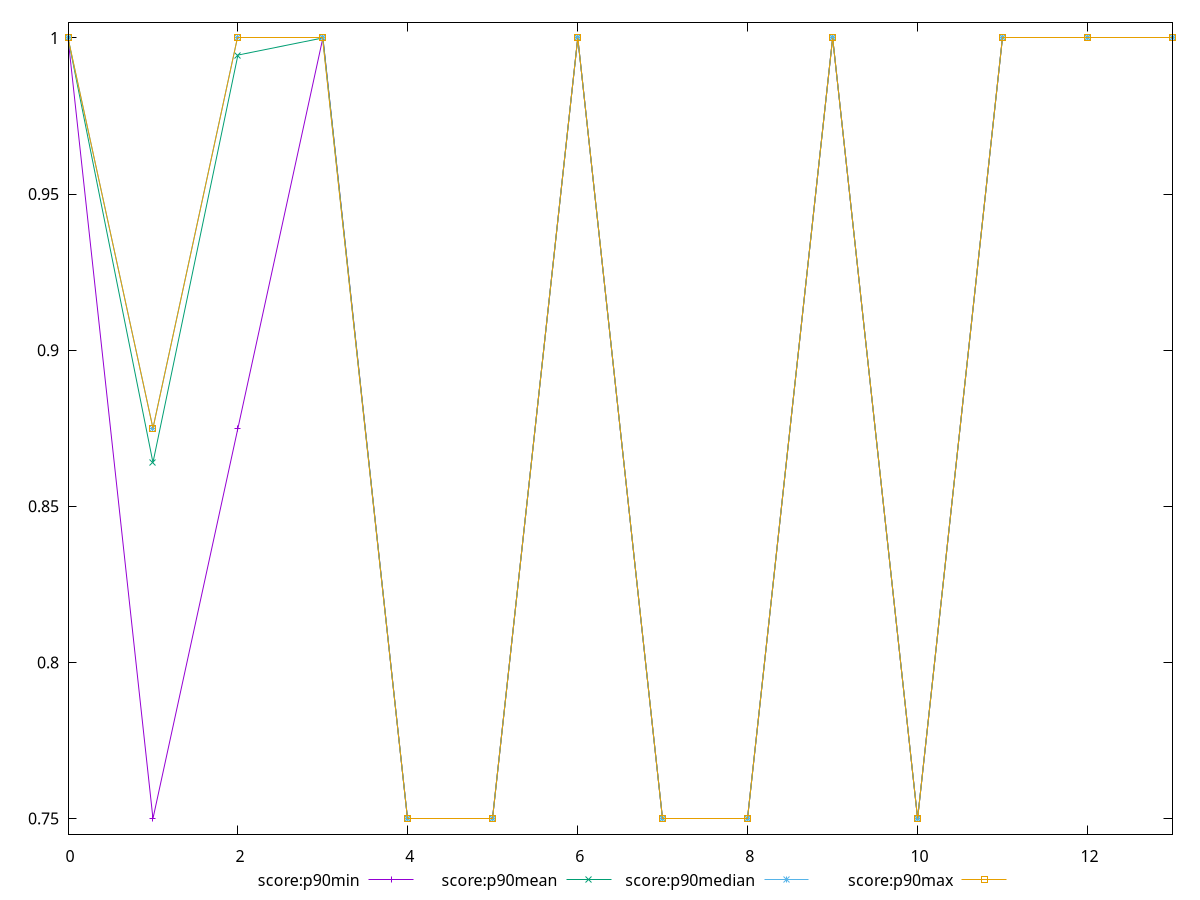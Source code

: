 reset

$scoreP90Min <<EOF
0 1
1 0.75
2 0.875
3 1
4 0.75
5 0.75
6 1
7 0.75
8 0.75
9 1
10 0.75
11 1
12 1
13 1
EOF

$scoreP90Mean <<EOF
0 1
1 0.864010989010989
2 0.9945054945054945
3 1
4 0.75
5 0.75
6 1
7 0.75
8 0.75
9 1
10 0.75
11 1
12 1
13 1
EOF

$scoreP90Median <<EOF
0 1
1 0.875
2 1
3 1
4 0.75
5 0.75
6 1
7 0.75
8 0.75
9 1
10 0.75
11 1
12 1
13 1
EOF

$scoreP90Max <<EOF
0 1
1 0.875
2 1
3 1
4 0.75
5 0.75
6 1
7 0.75
8 0.75
9 1
10 0.75
11 1
12 1
13 1
EOF

set key outside below
set xrange [0:13]
set yrange [0.745:1.005]
set terminal svg size 640, 520 enhanced background rgb 'white'
set output "report_00007_2020-12-11T15:55:29.892Z/unused-css-rules/progression/score.svg"

plot $scoreP90Min title "score:p90min" with linespoints, \
     $scoreP90Mean title "score:p90mean" with linespoints, \
     $scoreP90Median title "score:p90median" with linespoints, \
     $scoreP90Max title "score:p90max" with linespoints

reset
